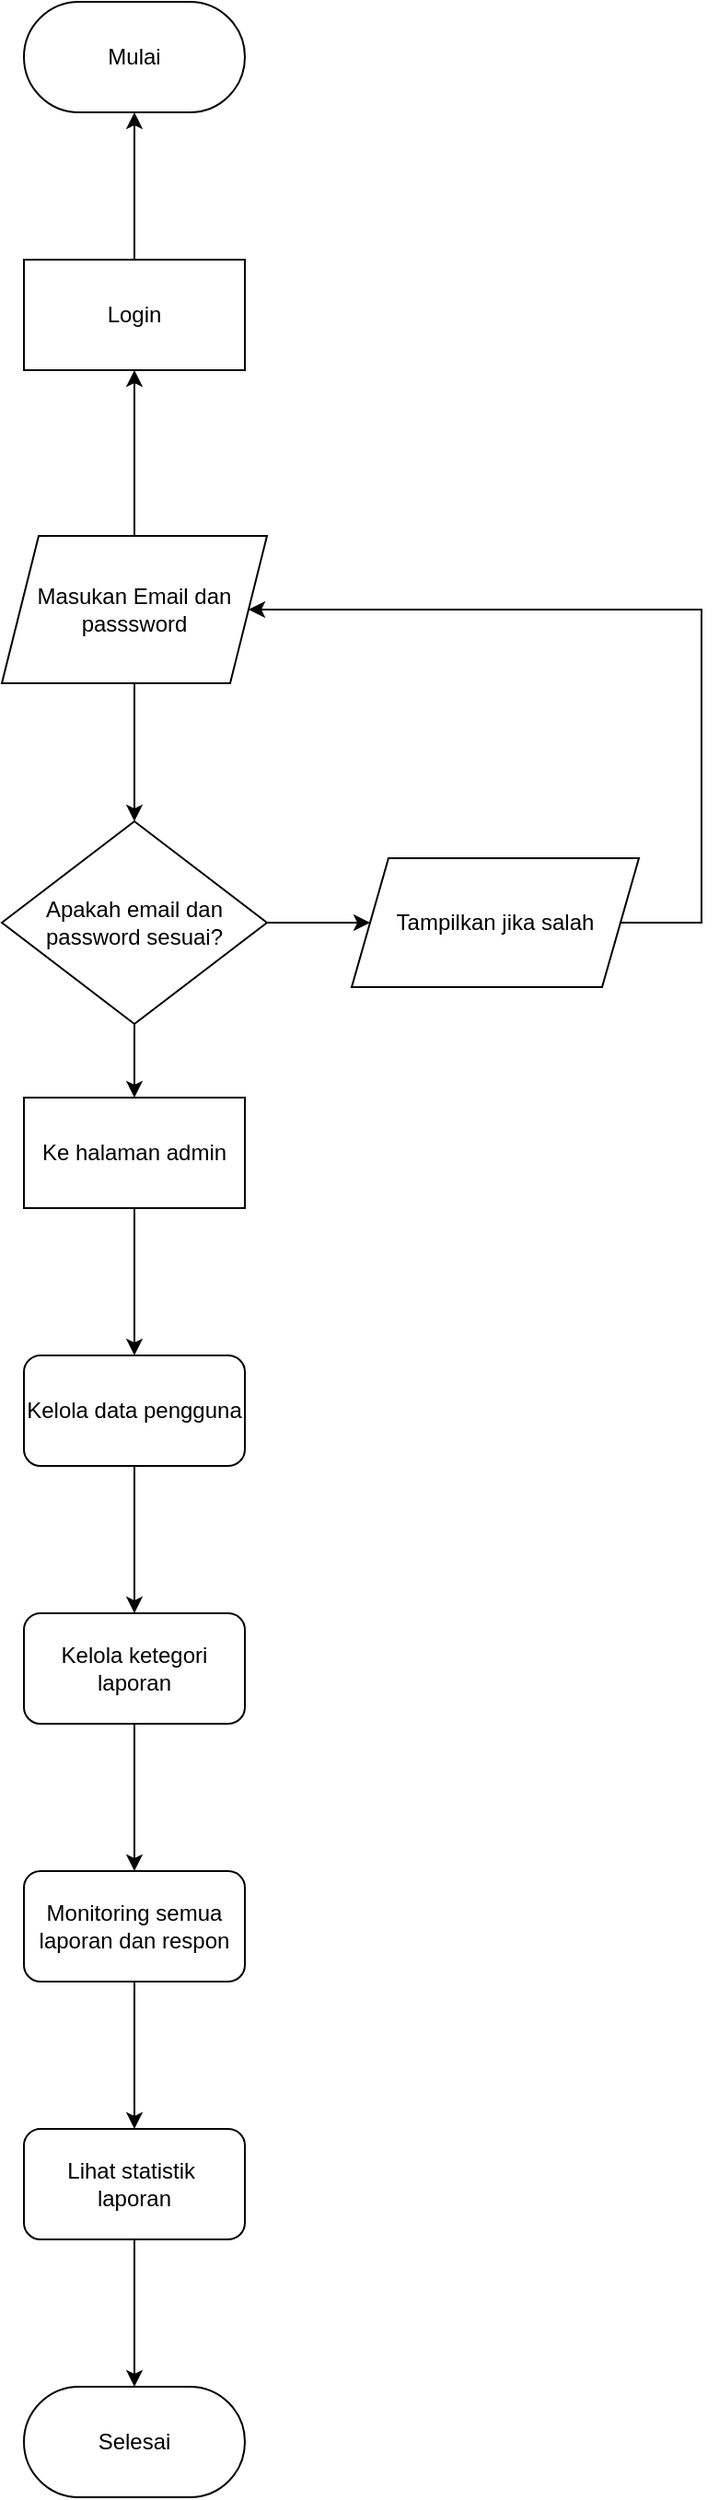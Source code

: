 <mxfile version="28.1.0">
  <diagram name="Halaman-1" id="h2yxPAZF6R05EjaXrAOo">
    <mxGraphModel dx="786" dy="497" grid="1" gridSize="10" guides="1" tooltips="1" connect="1" arrows="1" fold="1" page="1" pageScale="1" pageWidth="827" pageHeight="1169" background="#ffffff" math="0" shadow="0">
      <root>
        <mxCell id="0" />
        <mxCell id="1" parent="0" />
        <mxCell id="9b46O00tbUOQ47KJX_Dd-49" value="" style="edgeStyle=orthogonalEdgeStyle;rounded=0;orthogonalLoop=1;jettySize=auto;html=1;" edge="1" parent="1" source="9b46O00tbUOQ47KJX_Dd-51" target="9b46O00tbUOQ47KJX_Dd-58">
          <mxGeometry relative="1" as="geometry" />
        </mxCell>
        <mxCell id="9b46O00tbUOQ47KJX_Dd-50" style="edgeStyle=orthogonalEdgeStyle;rounded=0;orthogonalLoop=1;jettySize=auto;html=1;entryX=0.5;entryY=0;entryDx=0;entryDy=0;" edge="1" parent="1" source="9b46O00tbUOQ47KJX_Dd-51" target="9b46O00tbUOQ47KJX_Dd-54">
          <mxGeometry relative="1" as="geometry" />
        </mxCell>
        <mxCell id="9b46O00tbUOQ47KJX_Dd-51" value="Masukan Email dan passsword" style="shape=parallelogram;perimeter=parallelogramPerimeter;whiteSpace=wrap;html=1;fixedSize=1;" vertex="1" parent="1">
          <mxGeometry x="420" y="1180" width="144" height="80" as="geometry" />
        </mxCell>
        <mxCell id="9b46O00tbUOQ47KJX_Dd-52" value="" style="edgeStyle=orthogonalEdgeStyle;rounded=0;orthogonalLoop=1;jettySize=auto;html=1;" edge="1" parent="1" source="9b46O00tbUOQ47KJX_Dd-54" target="9b46O00tbUOQ47KJX_Dd-56">
          <mxGeometry relative="1" as="geometry" />
        </mxCell>
        <mxCell id="9b46O00tbUOQ47KJX_Dd-53" value="" style="edgeStyle=orthogonalEdgeStyle;rounded=0;orthogonalLoop=1;jettySize=auto;html=1;" edge="1" parent="1" source="9b46O00tbUOQ47KJX_Dd-54" target="9b46O00tbUOQ47KJX_Dd-63">
          <mxGeometry relative="1" as="geometry" />
        </mxCell>
        <mxCell id="9b46O00tbUOQ47KJX_Dd-54" value="Apakah email dan password sesuai?" style="rhombus;whiteSpace=wrap;html=1;" vertex="1" parent="1">
          <mxGeometry x="420" y="1335" width="144" height="110" as="geometry" />
        </mxCell>
        <mxCell id="9b46O00tbUOQ47KJX_Dd-75" style="edgeStyle=orthogonalEdgeStyle;rounded=0;orthogonalLoop=1;jettySize=auto;html=1;entryX=1;entryY=0.5;entryDx=0;entryDy=0;" edge="1" parent="1" source="9b46O00tbUOQ47KJX_Dd-56" target="9b46O00tbUOQ47KJX_Dd-51">
          <mxGeometry relative="1" as="geometry">
            <Array as="points">
              <mxPoint x="800" y="1390" />
              <mxPoint x="800" y="1220" />
            </Array>
          </mxGeometry>
        </mxCell>
        <mxCell id="9b46O00tbUOQ47KJX_Dd-56" value="Tampilkan jika salah" style="shape=parallelogram;perimeter=parallelogramPerimeter;whiteSpace=wrap;html=1;fixedSize=1;" vertex="1" parent="1">
          <mxGeometry x="610" y="1355" width="156" height="70" as="geometry" />
        </mxCell>
        <mxCell id="9b46O00tbUOQ47KJX_Dd-57" value="" style="edgeStyle=orthogonalEdgeStyle;rounded=0;orthogonalLoop=1;jettySize=auto;html=1;" edge="1" parent="1" source="9b46O00tbUOQ47KJX_Dd-58" target="9b46O00tbUOQ47KJX_Dd-59">
          <mxGeometry relative="1" as="geometry" />
        </mxCell>
        <mxCell id="9b46O00tbUOQ47KJX_Dd-58" value="Login" style="whiteSpace=wrap;html=1;" vertex="1" parent="1">
          <mxGeometry x="432" y="1030" width="120" height="60" as="geometry" />
        </mxCell>
        <mxCell id="9b46O00tbUOQ47KJX_Dd-59" value="Mulai" style="rounded=1;whiteSpace=wrap;html=1;arcSize=50;" vertex="1" parent="1">
          <mxGeometry x="432" y="890" width="120" height="60" as="geometry" />
        </mxCell>
        <mxCell id="9b46O00tbUOQ47KJX_Dd-62" value="" style="edgeStyle=orthogonalEdgeStyle;rounded=0;orthogonalLoop=1;jettySize=auto;html=1;" edge="1" parent="1" source="9b46O00tbUOQ47KJX_Dd-63" target="9b46O00tbUOQ47KJX_Dd-67">
          <mxGeometry relative="1" as="geometry" />
        </mxCell>
        <mxCell id="9b46O00tbUOQ47KJX_Dd-63" value="Ke halaman admin" style="whiteSpace=wrap;html=1;" vertex="1" parent="1">
          <mxGeometry x="432" y="1485" width="120" height="60" as="geometry" />
        </mxCell>
        <mxCell id="9b46O00tbUOQ47KJX_Dd-66" value="" style="edgeStyle=orthogonalEdgeStyle;rounded=0;orthogonalLoop=1;jettySize=auto;html=1;" edge="1" parent="1" source="9b46O00tbUOQ47KJX_Dd-67" target="9b46O00tbUOQ47KJX_Dd-69">
          <mxGeometry relative="1" as="geometry" />
        </mxCell>
        <mxCell id="9b46O00tbUOQ47KJX_Dd-67" value="Kelola data pengguna" style="rounded=1;whiteSpace=wrap;html=1;" vertex="1" parent="1">
          <mxGeometry x="432" y="1625" width="120" height="60" as="geometry" />
        </mxCell>
        <mxCell id="9b46O00tbUOQ47KJX_Dd-68" value="" style="edgeStyle=orthogonalEdgeStyle;rounded=0;orthogonalLoop=1;jettySize=auto;html=1;" edge="1" parent="1" source="9b46O00tbUOQ47KJX_Dd-69" target="9b46O00tbUOQ47KJX_Dd-71">
          <mxGeometry relative="1" as="geometry" />
        </mxCell>
        <mxCell id="9b46O00tbUOQ47KJX_Dd-69" value="Kelola ketegori laporan" style="rounded=1;whiteSpace=wrap;html=1;" vertex="1" parent="1">
          <mxGeometry x="432" y="1765" width="120" height="60" as="geometry" />
        </mxCell>
        <mxCell id="9b46O00tbUOQ47KJX_Dd-70" value="" style="edgeStyle=orthogonalEdgeStyle;rounded=0;orthogonalLoop=1;jettySize=auto;html=1;" edge="1" parent="1" source="9b46O00tbUOQ47KJX_Dd-71" target="9b46O00tbUOQ47KJX_Dd-73">
          <mxGeometry relative="1" as="geometry" />
        </mxCell>
        <mxCell id="9b46O00tbUOQ47KJX_Dd-71" value="Monitoring semua laporan dan respon" style="whiteSpace=wrap;html=1;rounded=1;" vertex="1" parent="1">
          <mxGeometry x="432" y="1905" width="120" height="60" as="geometry" />
        </mxCell>
        <mxCell id="9b46O00tbUOQ47KJX_Dd-72" value="" style="edgeStyle=orthogonalEdgeStyle;rounded=0;orthogonalLoop=1;jettySize=auto;html=1;" edge="1" parent="1" source="9b46O00tbUOQ47KJX_Dd-73" target="9b46O00tbUOQ47KJX_Dd-74">
          <mxGeometry relative="1" as="geometry" />
        </mxCell>
        <mxCell id="9b46O00tbUOQ47KJX_Dd-73" value="Lihat statistik&amp;nbsp;&lt;div&gt;laporan&lt;/div&gt;" style="whiteSpace=wrap;html=1;rounded=1;" vertex="1" parent="1">
          <mxGeometry x="432" y="2045" width="120" height="60" as="geometry" />
        </mxCell>
        <mxCell id="9b46O00tbUOQ47KJX_Dd-74" value="Selesai" style="whiteSpace=wrap;html=1;rounded=1;arcSize=50;" vertex="1" parent="1">
          <mxGeometry x="432" y="2185" width="120" height="60" as="geometry" />
        </mxCell>
      </root>
    </mxGraphModel>
  </diagram>
</mxfile>

